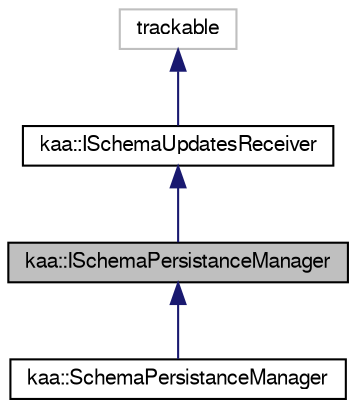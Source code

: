 digraph "kaa::ISchemaPersistanceManager"
{
  bgcolor="transparent";
  edge [fontname="FreeSans",fontsize="10",labelfontname="FreeSans",labelfontsize="10"];
  node [fontname="FreeSans",fontsize="10",shape=record];
  Node1 [label="kaa::ISchemaPersistanceManager",height=0.2,width=0.4,color="black", fillcolor="grey75", style="filled" fontcolor="black"];
  Node2 -> Node1 [dir="back",color="midnightblue",fontsize="10",style="solid",fontname="FreeSans"];
  Node2 [label="kaa::ISchemaUpdatesReceiver",height=0.2,width=0.4,color="black",URL="$classkaa_1_1ISchemaUpdatesReceiver.html"];
  Node3 -> Node2 [dir="back",color="midnightblue",fontsize="10",style="solid",fontname="FreeSans"];
  Node3 [label="trackable",height=0.2,width=0.4,color="grey75"];
  Node1 -> Node4 [dir="back",color="midnightblue",fontsize="10",style="solid",fontname="FreeSans"];
  Node4 [label="kaa::SchemaPersistanceManager",height=0.2,width=0.4,color="black",URL="$classkaa_1_1SchemaPersistanceManager.html"];
}

